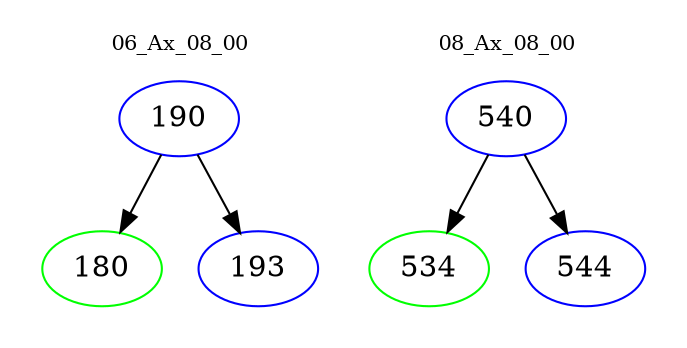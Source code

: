 digraph{
subgraph cluster_0 {
color = white
label = "06_Ax_08_00";
fontsize=10;
T0_190 [label="190", color="blue"]
T0_190 -> T0_180 [color="black"]
T0_180 [label="180", color="green"]
T0_190 -> T0_193 [color="black"]
T0_193 [label="193", color="blue"]
}
subgraph cluster_1 {
color = white
label = "08_Ax_08_00";
fontsize=10;
T1_540 [label="540", color="blue"]
T1_540 -> T1_534 [color="black"]
T1_534 [label="534", color="green"]
T1_540 -> T1_544 [color="black"]
T1_544 [label="544", color="blue"]
}
}

